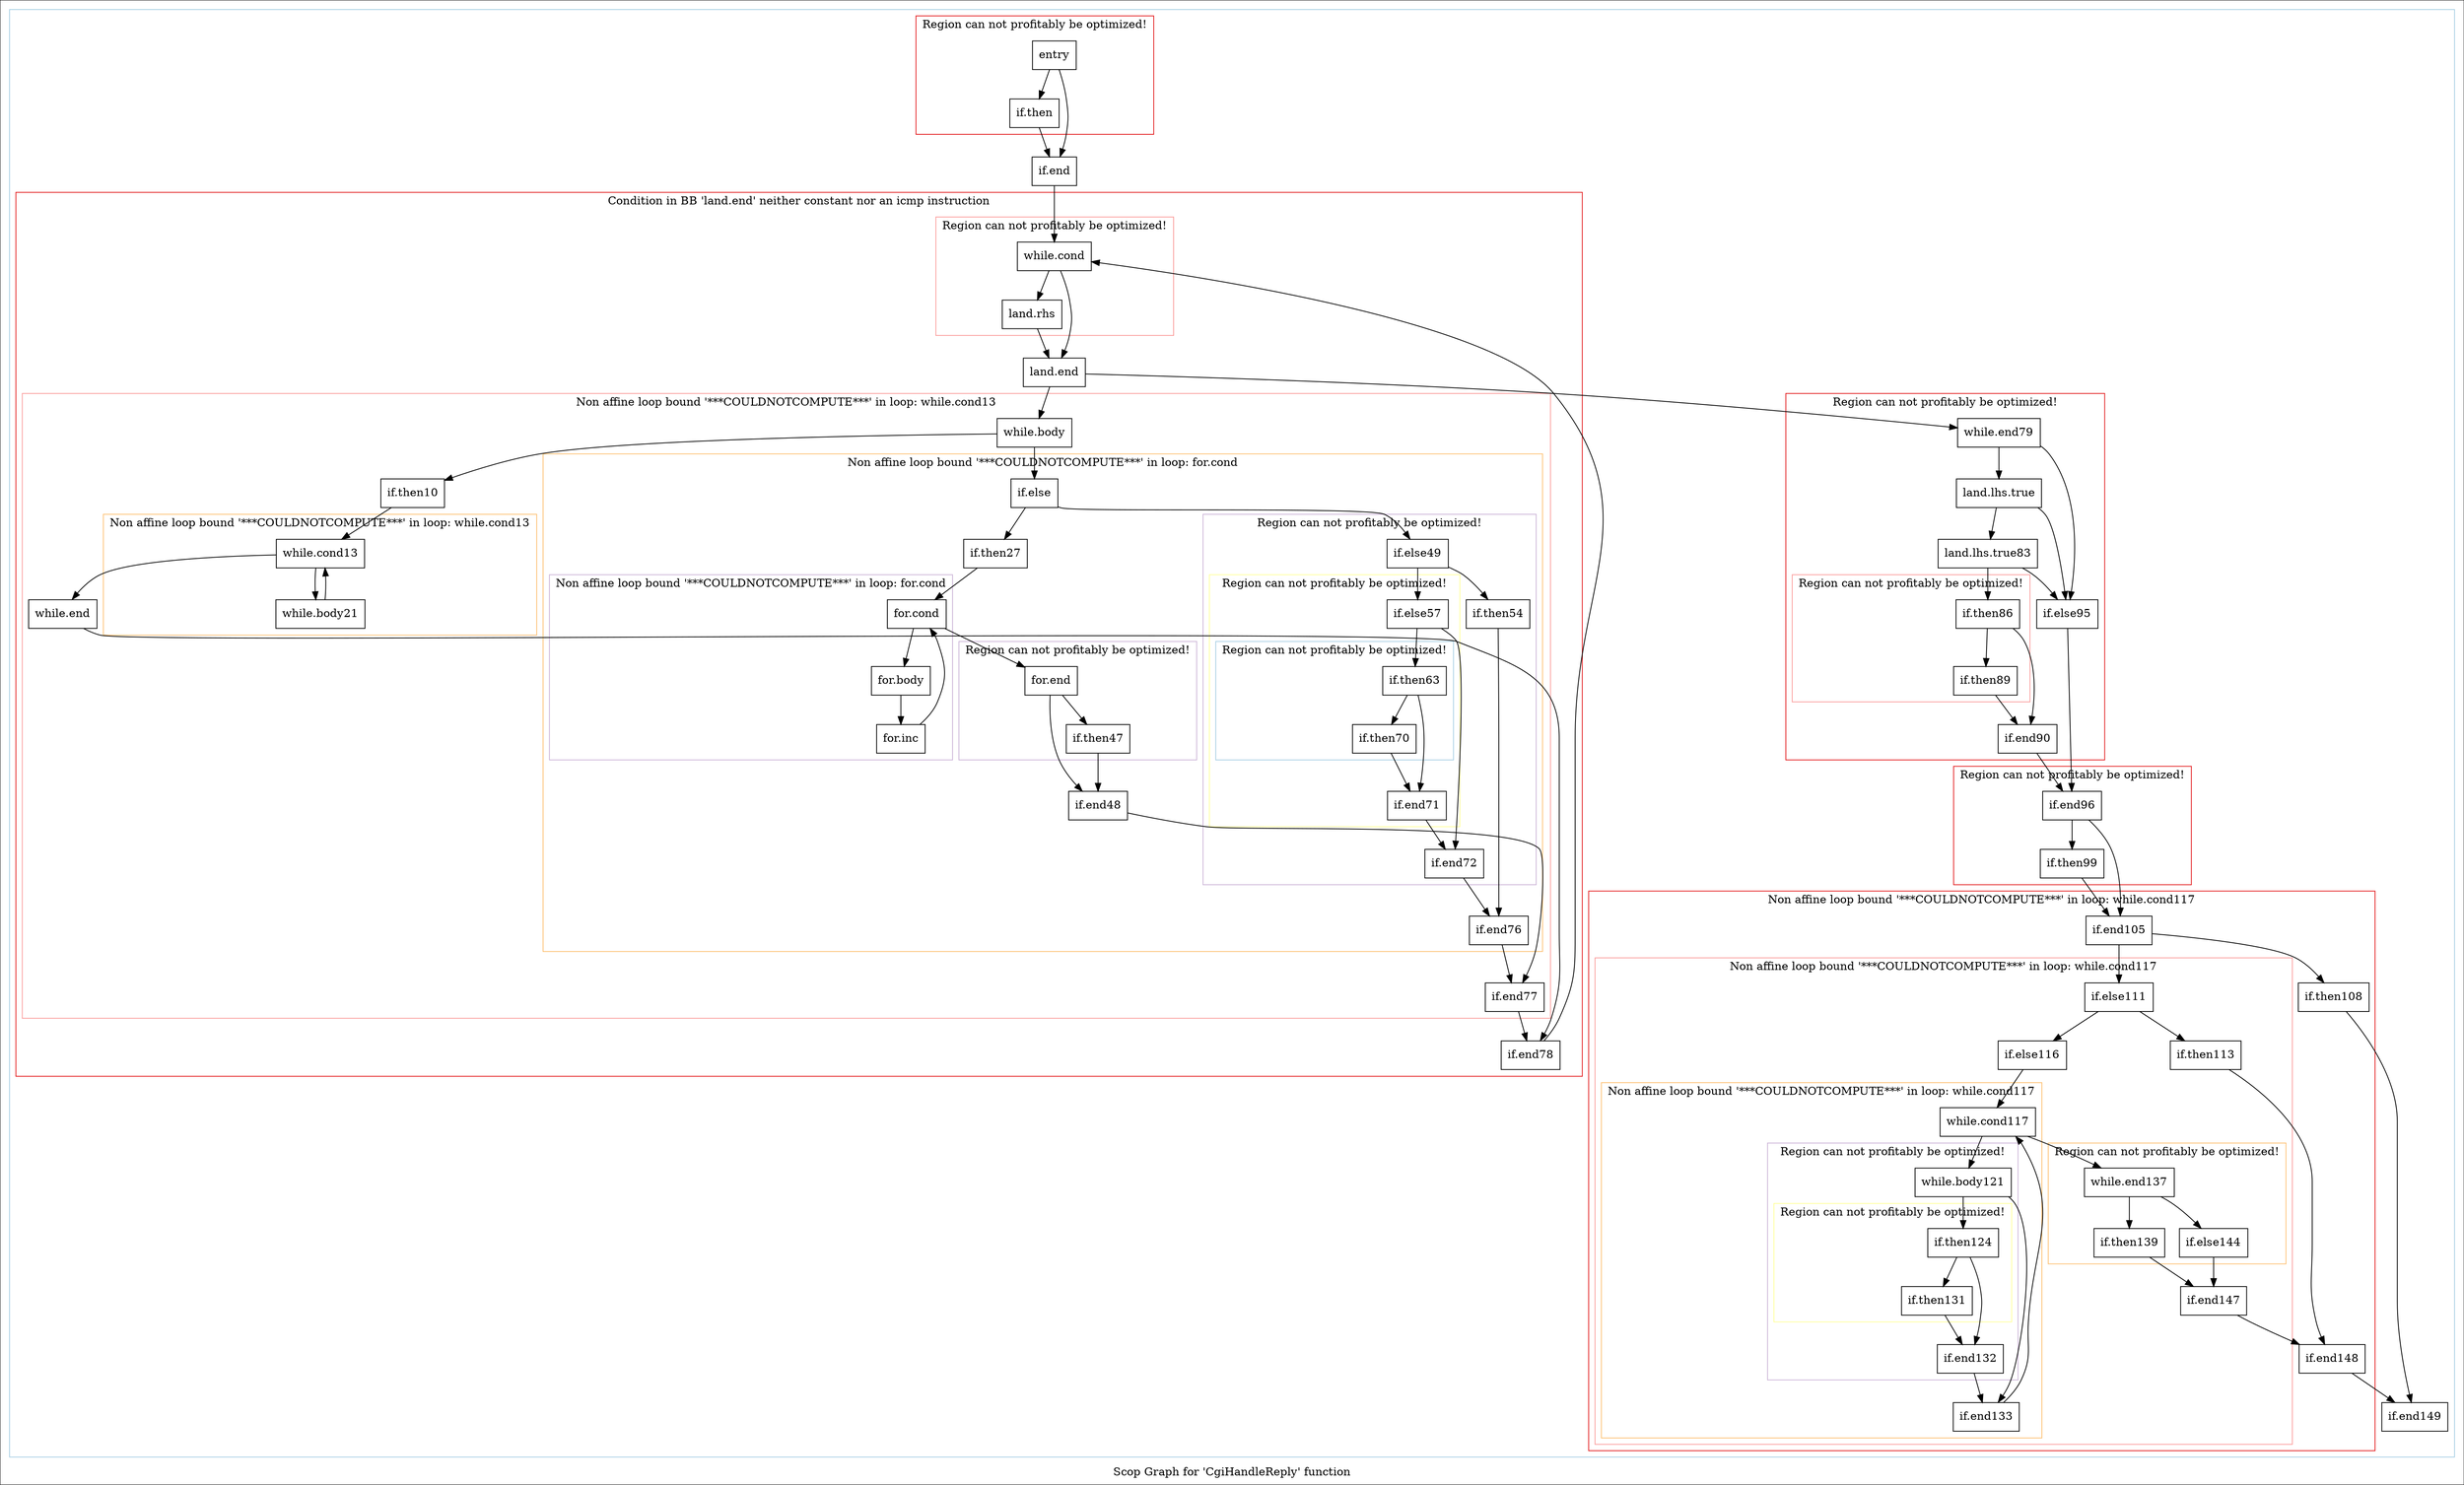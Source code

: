 digraph "Scop Graph for 'CgiHandleReply' function" {
	label="Scop Graph for 'CgiHandleReply' function";

	Node0x1ab61e0 [shape=record,label="{entry}"];
	Node0x1ab61e0 -> Node0x1a086d0;
	Node0x1ab61e0 -> Node0x1abc1c0;
	Node0x1a086d0 [shape=record,label="{if.then}"];
	Node0x1a086d0 -> Node0x1abc1c0;
	Node0x1abc1c0 [shape=record,label="{if.end}"];
	Node0x1abc1c0 -> Node0x19fb820;
	Node0x19fb820 [shape=record,label="{while.cond}"];
	Node0x19fb820 -> Node0x1a9f350;
	Node0x19fb820 -> Node0x1aba5c0;
	Node0x1a9f350 [shape=record,label="{land.rhs}"];
	Node0x1a9f350 -> Node0x1aba5c0;
	Node0x1aba5c0 [shape=record,label="{land.end}"];
	Node0x1aba5c0 -> Node0x1a843a0;
	Node0x1aba5c0 -> Node0x1ab8790;
	Node0x1a843a0 [shape=record,label="{while.body}"];
	Node0x1a843a0 -> Node0x1a92c80;
	Node0x1a843a0 -> Node0x1a11480;
	Node0x1a92c80 [shape=record,label="{if.then10}"];
	Node0x1a92c80 -> Node0x1a0ad00;
	Node0x1a0ad00 [shape=record,label="{while.cond13}"];
	Node0x1a0ad00 -> Node0x1a063c0;
	Node0x1a0ad00 -> Node0x1ab90b0;
	Node0x1a063c0 [shape=record,label="{while.body21}"];
	Node0x1a063c0 -> Node0x1a0ad00[constraint=false];
	Node0x1ab90b0 [shape=record,label="{while.end}"];
	Node0x1ab90b0 -> Node0x1ab9af0;
	Node0x1ab9af0 [shape=record,label="{if.end78}"];
	Node0x1ab9af0 -> Node0x19fb820[constraint=false];
	Node0x1a11480 [shape=record,label="{if.else}"];
	Node0x1a11480 -> Node0x1a0a1b0;
	Node0x1a11480 -> Node0x1ac0000;
	Node0x1a0a1b0 [shape=record,label="{if.then27}"];
	Node0x1a0a1b0 -> Node0x1a497f0;
	Node0x1a497f0 [shape=record,label="{for.cond}"];
	Node0x1a497f0 -> Node0x1aba250;
	Node0x1a497f0 -> Node0x1a17660;
	Node0x1aba250 [shape=record,label="{for.body}"];
	Node0x1aba250 -> Node0x1a88dd0;
	Node0x1a88dd0 [shape=record,label="{for.inc}"];
	Node0x1a88dd0 -> Node0x1a497f0[constraint=false];
	Node0x1a17660 [shape=record,label="{for.end}"];
	Node0x1a17660 -> Node0x1ab6cb0;
	Node0x1a17660 -> Node0x1a0c1b0;
	Node0x1ab6cb0 [shape=record,label="{if.then47}"];
	Node0x1ab6cb0 -> Node0x1a0c1b0;
	Node0x1a0c1b0 [shape=record,label="{if.end48}"];
	Node0x1a0c1b0 -> Node0x1abbd30;
	Node0x1abbd30 [shape=record,label="{if.end77}"];
	Node0x1abbd30 -> Node0x1ab9af0;
	Node0x1ac0000 [shape=record,label="{if.else49}"];
	Node0x1ac0000 -> Node0x1a37280;
	Node0x1ac0000 -> Node0x1ab5530;
	Node0x1a37280 [shape=record,label="{if.then54}"];
	Node0x1a37280 -> Node0x1acd020;
	Node0x1acd020 [shape=record,label="{if.end76}"];
	Node0x1acd020 -> Node0x1abbd30;
	Node0x1ab5530 [shape=record,label="{if.else57}"];
	Node0x1ab5530 -> Node0x1a963c0;
	Node0x1ab5530 -> Node0x1a4d120;
	Node0x1a963c0 [shape=record,label="{if.then63}"];
	Node0x1a963c0 -> Node0x1ad4760;
	Node0x1a963c0 -> Node0x1a27180;
	Node0x1ad4760 [shape=record,label="{if.then70}"];
	Node0x1ad4760 -> Node0x1a27180;
	Node0x1a27180 [shape=record,label="{if.end71}"];
	Node0x1a27180 -> Node0x1a4d120;
	Node0x1a4d120 [shape=record,label="{if.end72}"];
	Node0x1a4d120 -> Node0x1acd020;
	Node0x1ab8790 [shape=record,label="{while.end79}"];
	Node0x1ab8790 -> Node0x1ab3f50;
	Node0x1ab8790 -> Node0x1ad4c20;
	Node0x1ab3f50 [shape=record,label="{land.lhs.true}"];
	Node0x1ab3f50 -> Node0x1ab5220;
	Node0x1ab3f50 -> Node0x1ad4c20;
	Node0x1ab5220 [shape=record,label="{land.lhs.true83}"];
	Node0x1ab5220 -> Node0x1a3a6f0;
	Node0x1ab5220 -> Node0x1ad4c20;
	Node0x1a3a6f0 [shape=record,label="{if.then86}"];
	Node0x1a3a6f0 -> Node0x1a37c80;
	Node0x1a3a6f0 -> Node0x1a0dc40;
	Node0x1a37c80 [shape=record,label="{if.then89}"];
	Node0x1a37c80 -> Node0x1a0dc40;
	Node0x1a0dc40 [shape=record,label="{if.end90}"];
	Node0x1a0dc40 -> Node0x1ac6eb0;
	Node0x1ac6eb0 [shape=record,label="{if.end96}"];
	Node0x1ac6eb0 -> Node0x19fd5d0;
	Node0x1ac6eb0 -> Node0x1a11da0;
	Node0x19fd5d0 [shape=record,label="{if.then99}"];
	Node0x19fd5d0 -> Node0x1a11da0;
	Node0x1a11da0 [shape=record,label="{if.end105}"];
	Node0x1a11da0 -> Node0x1aba9b0;
	Node0x1a11da0 -> Node0x1a43600;
	Node0x1aba9b0 [shape=record,label="{if.then108}"];
	Node0x1aba9b0 -> Node0x19f9710;
	Node0x19f9710 [shape=record,label="{if.end149}"];
	Node0x1a43600 [shape=record,label="{if.else111}"];
	Node0x1a43600 -> Node0x1a1e1a0;
	Node0x1a43600 -> Node0x19f4ef0;
	Node0x1a1e1a0 [shape=record,label="{if.then113}"];
	Node0x1a1e1a0 -> Node0x1a136d0;
	Node0x1a136d0 [shape=record,label="{if.end148}"];
	Node0x1a136d0 -> Node0x19f9710;
	Node0x19f4ef0 [shape=record,label="{if.else116}"];
	Node0x19f4ef0 -> Node0x1a62e80;
	Node0x1a62e80 [shape=record,label="{while.cond117}"];
	Node0x1a62e80 -> Node0x1a7f590;
	Node0x1a62e80 -> Node0x1a0c500;
	Node0x1a7f590 [shape=record,label="{while.body121}"];
	Node0x1a7f590 -> Node0x1a79570;
	Node0x1a7f590 -> Node0x1aa9e00;
	Node0x1a79570 [shape=record,label="{if.then124}"];
	Node0x1a79570 -> Node0x1abea60;
	Node0x1a79570 -> Node0x1a21a30;
	Node0x1abea60 [shape=record,label="{if.then131}"];
	Node0x1abea60 -> Node0x1a21a30;
	Node0x1a21a30 [shape=record,label="{if.end132}"];
	Node0x1a21a30 -> Node0x1aa9e00;
	Node0x1aa9e00 [shape=record,label="{if.end133}"];
	Node0x1aa9e00 -> Node0x1a62e80[constraint=false];
	Node0x1a0c500 [shape=record,label="{while.end137}"];
	Node0x1a0c500 -> Node0x1a162a0;
	Node0x1a0c500 -> Node0x1a04050;
	Node0x1a162a0 [shape=record,label="{if.then139}"];
	Node0x1a162a0 -> Node0x1a7e120;
	Node0x1a7e120 [shape=record,label="{if.end147}"];
	Node0x1a7e120 -> Node0x1a136d0;
	Node0x1a04050 [shape=record,label="{if.else144}"];
	Node0x1a04050 -> Node0x1a7e120;
	Node0x1ad4c20 [shape=record,label="{if.else95}"];
	Node0x1ad4c20 -> Node0x1ac6eb0;
	colorscheme = "paired12"
        subgraph cluster_0x1ab53e0 {
          label = "";
          style = solid;
          color = 1
          subgraph cluster_0x1b190c0 {
            label = "Region can not profitably be optimized!";
            style = solid;
            color = 6
            Node0x1ab61e0;
            Node0x1a086d0;
          }
          subgraph cluster_0x1b19040 {
            label = "Condition in BB 'land.end' neither constant nor an icmp instruction";
            style = solid;
            color = 6
            subgraph cluster_0x1b18fc0 {
              label = "Region can not profitably be optimized!";
              style = solid;
              color = 5
              Node0x19fb820;
              Node0x1a9f350;
            }
            subgraph cluster_0x1b182b0 {
              label = "Non affine loop bound '***COULDNOTCOMPUTE***' in loop: while.cond13";
              style = solid;
              color = 5
              subgraph cluster_0x1ab52e0 {
                label = "Non affine loop bound '***COULDNOTCOMPUTE***' in loop: while.cond13";
                style = solid;
                color = 7
                Node0x1a0ad00;
                Node0x1a063c0;
              }
              subgraph cluster_0x1b18230 {
                label = "Non affine loop bound '***COULDNOTCOMPUTE***' in loop: for.cond";
                style = solid;
                color = 7
                subgraph cluster_0x1b18030 {
                  label = "Non affine loop bound '***COULDNOTCOMPUTE***' in loop: for.cond";
                  style = solid;
                  color = 9
                  Node0x1a497f0;
                  Node0x1aba250;
                  Node0x1a88dd0;
                }
                subgraph cluster_0x1ab5360 {
                  label = "Region can not profitably be optimized!";
                  style = solid;
                  color = 9
                  Node0x1a17660;
                  Node0x1ab6cb0;
                }
                subgraph cluster_0x1aca500 {
                  label = "Region can not profitably be optimized!";
                  style = solid;
                  color = 9
                  subgraph cluster_0x1b17fb0 {
                    label = "Region can not profitably be optimized!";
                    style = solid;
                    color = 11
                    subgraph cluster_0x1ab4ed0 {
                      label = "Region can not profitably be optimized!";
                      style = solid;
                      color = 1
                      Node0x1a963c0;
                      Node0x1ad4760;
                    }
                    Node0x1ab5530;
                    Node0x1a27180;
                  }
                  Node0x1ac0000;
                  Node0x1a37280;
                  Node0x1a4d120;
                }
                Node0x1a11480;
                Node0x1a0a1b0;
                Node0x1a0c1b0;
                Node0x1acd020;
              }
              Node0x1a843a0;
              Node0x1a92c80;
              Node0x1ab90b0;
              Node0x1abbd30;
            }
            Node0x1aba5c0;
            Node0x1ab9af0;
          }
          subgraph cluster_0x1b18730 {
            label = "Region can not profitably be optimized!";
            style = solid;
            color = 6
            subgraph cluster_0x1b18330 {
              label = "Region can not profitably be optimized!";
              style = solid;
              color = 5
              Node0x1a3a6f0;
              Node0x1a37c80;
            }
            Node0x1ab8790;
            Node0x1ab3f50;
            Node0x1ab5220;
            Node0x1a0dc40;
            Node0x1ad4c20;
          }
          subgraph cluster_0x1b186b0 {
            label = "Region can not profitably be optimized!";
            style = solid;
            color = 6
            Node0x1ac6eb0;
            Node0x19fd5d0;
          }
          subgraph cluster_0x1b18630 {
            label = "Non affine loop bound '***COULDNOTCOMPUTE***' in loop: while.cond117";
            style = solid;
            color = 6
            subgraph cluster_0x1b185b0 {
              label = "Non affine loop bound '***COULDNOTCOMPUTE***' in loop: while.cond117";
              style = solid;
              color = 5
              subgraph cluster_0x1b18530 {
                label = "Non affine loop bound '***COULDNOTCOMPUTE***' in loop: while.cond117";
                style = solid;
                color = 7
                subgraph cluster_0x1b18430 {
                  label = "Region can not profitably be optimized!";
                  style = solid;
                  color = 9
                  subgraph cluster_0x1b183b0 {
                    label = "Region can not profitably be optimized!";
                    style = solid;
                    color = 11
                    Node0x1a79570;
                    Node0x1abea60;
                  }
                  Node0x1a7f590;
                  Node0x1a21a30;
                }
                Node0x1a62e80;
                Node0x1aa9e00;
              }
              subgraph cluster_0x1b184b0 {
                label = "Region can not profitably be optimized!";
                style = solid;
                color = 7
                Node0x1a0c500;
                Node0x1a162a0;
                Node0x1a04050;
              }
              Node0x1a43600;
              Node0x1a1e1a0;
              Node0x19f4ef0;
              Node0x1a7e120;
            }
            Node0x1a11da0;
            Node0x1aba9b0;
            Node0x1a136d0;
          }
          Node0x1abc1c0;
          Node0x19f9710;
        }
}
